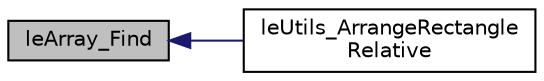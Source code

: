 digraph "leArray_Find"
{
 // INTERACTIVE_SVG=YES
  edge [fontname="Helvetica",fontsize="10",labelfontname="Helvetica",labelfontsize="10"];
  node [fontname="Helvetica",fontsize="10",shape=record];
  rankdir="LR";
  Node7 [label="leArray_Find",height=0.2,width=0.4,color="black", fillcolor="grey75", style="filled", fontcolor="black"];
  Node7 -> Node8 [dir="back",color="midnightblue",fontsize="10",style="solid",fontname="Helvetica"];
  Node8 [label="leUtils_ArrangeRectangle\lRelative",height=0.2,width=0.4,color="black", fillcolor="white", style="filled",URL="$legato__utils_8h.html#a78acf9fdd2b18d98a3b4b2c2fad1d2fa",tooltip="Calculates the position of a rectangle within the given bounds. "];
}
